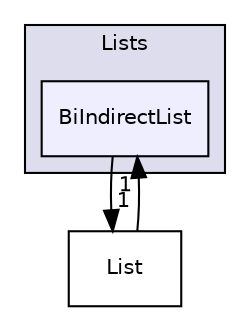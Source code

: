 digraph "src/OpenFOAM/containers/Lists/BiIndirectList" {
  bgcolor=transparent;
  compound=true
  node [ fontsize="10", fontname="Helvetica"];
  edge [ labelfontsize="10", labelfontname="Helvetica"];
  subgraph clusterdir_f87fe3b02e96c330e8a853ff310f1666 {
    graph [ bgcolor="#ddddee", pencolor="black", label="Lists" fontname="Helvetica", fontsize="10", URL="dir_f87fe3b02e96c330e8a853ff310f1666.html"]
  dir_42be0285fd186f6913bae839d376f78c [shape=box, label="BiIndirectList", style="filled", fillcolor="#eeeeff", pencolor="black", URL="dir_42be0285fd186f6913bae839d376f78c.html"];
  }
  dir_03aa4c8470f056a9cdca8307712625bf [shape=box label="List" URL="dir_03aa4c8470f056a9cdca8307712625bf.html"];
  dir_42be0285fd186f6913bae839d376f78c->dir_03aa4c8470f056a9cdca8307712625bf [headlabel="1", labeldistance=1.5 headhref="dir_001964_001972.html"];
  dir_03aa4c8470f056a9cdca8307712625bf->dir_42be0285fd186f6913bae839d376f78c [headlabel="1", labeldistance=1.5 headhref="dir_001972_001964.html"];
}
